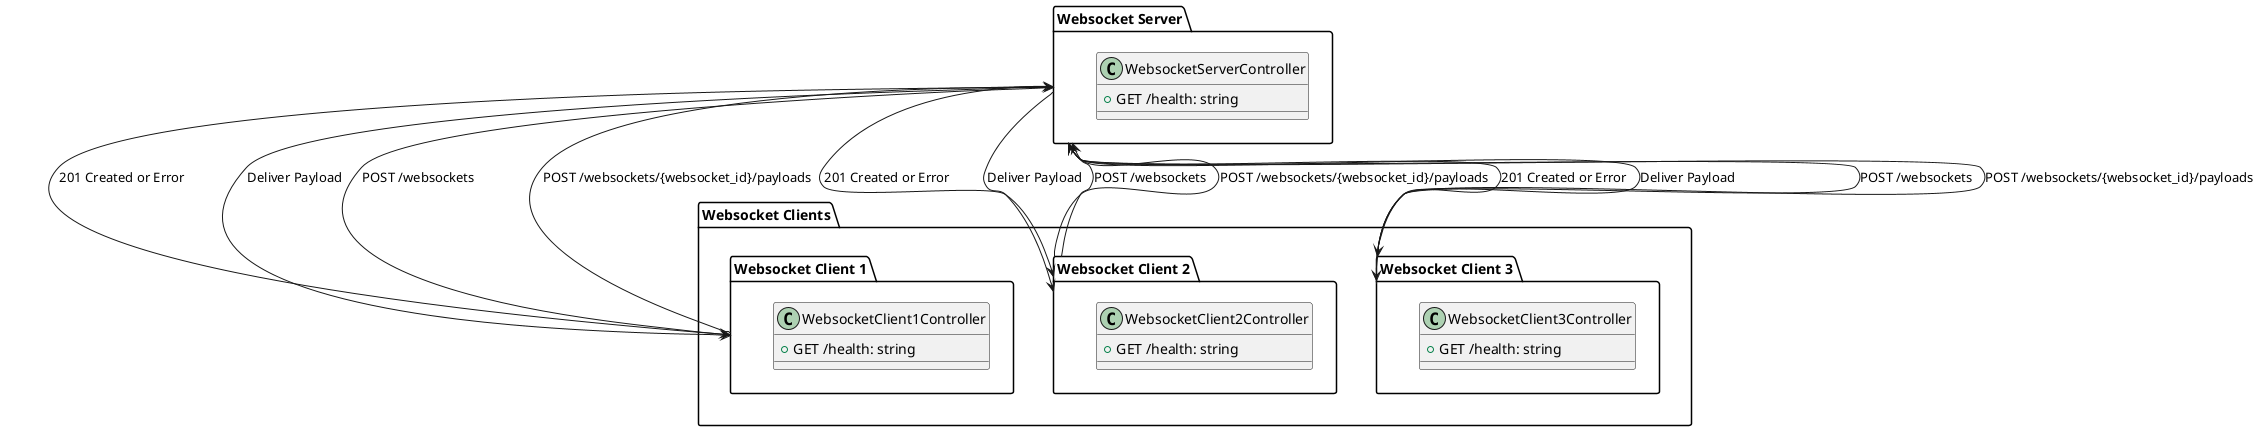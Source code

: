 ' @startuml

' !define class class
' !define ARROW --> : HTTP Request
' !define DIAMOND1 diamond
' !define DIAMOND2 diamond

' class User
' class Service
' class WebsocketServer
' class WebsocketClient

' User --> Service : Register Websocket
' Service --> WebsocketServer : POST /websockets
' WebsocketServer --> Service : 201 Created or Error
' Service --> WebsocketServer : POST /websockets/{websocket_id}/payloads
' WebsocketServer --> Service : Deliver Payload
' User --> Service : Disconnect Websocket
' Service --> WebsocketServer : DELETE /websockets/{websocket_id}
' WebsocketServer --> Service : 204 No Content or Error

' @enduml


@startuml

package "Websocket Server" as WebsocketServer {
    class WebsocketServerController {
        + GET /health: string
    }

    ' class WebsocketServerService {
    '     + checkHealth(): Promise<string>
    ' }

    ' class WebsocketServerRepository {
    '     + checkHealth(): Promise<string>
    ' }

    ' class MessageDTO {
    '     + uuid: string
    '     + type: string
    '     + payload: string
    ' }

    ' WebsocketServerController --> WebsocketServerService : Register Websocket
    ' WebsocketServerService --> WebsocketServerRepository : Register Websocket
    ' WebsocketServerRepository --> WebsocketServerService : 201 Created or Error
    ' WebsocketServerService --> WebsocketServerController : 201 Created or Error

    ' WebsocketServerController --> WebsocketServerService : Deliver Payload
    ' WebsocketServerService --> WebsocketServerRepository : Deliver Payload
    ' WebsocketServerRepository --> WebsocketServerService : 200 OK or Error
    ' WebsocketServerService --> WebsocketServerController : 200 OK or Error

    ' WebsocketServerController --> WebsocketServerService : Disconnect Websocket
    ' WebsocketServerService --> WebsocketServerRepository : Disconnect Websocket
    ' WebsocketServerRepository --> WebsocketServerService : 204 No Content or Error
    ' WebsocketServerService --> WebsocketServerController : 204 No Content or Error
}

package "Websocket Clients" as WebsocketClients {
    package "Websocket Client 1" as WebsocketClient1 {
        class WebsocketClient1Controller {
            + GET /health: string
        }

        ' class WebsocketClient1Service {
        '     + checkHealth(): Promise<string>
        ' }

        ' class WebsocketClient1Repository {
        '     + checkHealth(): Promise<string>
        ' }

        ' WebsocketClient1Controller --> WebsocketClient1Service : Register Websocket
        ' WebsocketClient1Service --> WebsocketClient1Repository : Register Websocket
        ' WebsocketClient1Repository --> WebsocketClient1Service : 201 Created or Error
        ' WebsocketClient1Service --> WebsocketClient1Controller : 201 Created or Error

        ' WebsocketClient1Controller --> WebsocketClient1Service : Send Payload
        ' WebsocketClient1Service --> WebsocketClient1Repository : Send Payload
        ' WebsocketClient1Repository --> WebsocketClient1Service : 200 OK or Error
        ' WebsocketClient1Service --> WebsocketClient1Controller : 200 OK or Error

        ' WebsocketClient1Controller --> WebsocketClient1Service : Receive Payload
        ' WebsocketClient1Service --> WebsocketClient1Repository : Receive Payload
        ' WebsocketClient1Repository --> WebsocketClient1Service : 200 OK or Error
        ' WebsocketClient1Service --> WebsocketClient1Controller : 200 OK or Error

        ' WebsocketClient1Controller --> WebsocketClient1Service : Disconnect Websocket
        ' WebsocketClient1Service --> WebsocketClient1Repository : Disconnect Websocket
        ' WebsocketClient1Repository --> WebsocketClient1Service : 204 No Content or Error
        ' WebsocketClient1Service --> WebsocketClient1Controller : 204 No Content or Error
    }

    package "Websocket Client 2" as WebsocketClient2 {
        class WebsocketClient2Controller {
            + GET /health: string
        }

        ' class WebsocketClient2Service {
        '     + checkHealth(): Promise<string>
        ' }

        ' class WebsocketClient2Repository {
        '     + checkHealth(): Promise<string>
        ' }

        ' WebsocketClient1Controller --> WebsocketClient1Service : Register Websocket
        ' WebsocketClient1Service --> WebsocketClient1Repository : Register Websocket
        ' WebsocketClient1Repository --> WebsocketClient1Service : 201 Created or Error
        ' WebsocketClient1Service --> WebsocketClient1Controller : 201 Created or Error

        ' WebsocketClient1Controller --> WebsocketClient1Service : Send Payload
        ' WebsocketClient1Service --> WebsocketClient1Repository : Send Payload
        ' WebsocketClient1Repository --> WebsocketClient1Service : 200 OK or Error
        ' WebsocketClient1Service --> WebsocketClient1Controller : 200 OK or Error

        ' WebsocketClient1Controller --> WebsocketClient1Service : Receive Payload
        ' WebsocketClient1Service --> WebsocketClient1Repository : Receive Payload
        ' WebsocketClient1Repository --> WebsocketClient1Service : 200 OK or Error
        ' WebsocketClient1Service --> WebsocketClient1Controller : 200 OK or Error

        ' WebsocketClient1Controller --> WebsocketClient1Service : Disconnect Websocket
        ' WebsocketClient1Service --> WebsocketClient1Repository : Disconnect Websocket
        ' WebsocketClient1Repository --> WebsocketClient1Service : 204 No Content or Error
        ' WebsocketClient1Service --> WebsocketClient1Controller : 204 No Content or Error
    }

    package "Websocket Client 3" as WebsocketClient3 {
        class WebsocketClient3Controller {
            + GET /health: string
        }

        ' class WebsocketClient3Service {
        '     + checkHealth(): Promise<string>
        ' }

        ' class WebsocketClient3Repository {
        '     + checkHealth(): Promise<string>
        ' }

        ' WebsocketClient1Controller --> WebsocketClient1Service : Register Websocket
        ' WebsocketClient1Service --> WebsocketClient1Repository : Register Websocket
        ' WebsocketClient1Repository --> WebsocketClient1Service : 201 Created or Error
        ' WebsocketClient1Service --> WebsocketClient1Controller : 201 Created or Error

        ' WebsocketClient1Controller --> WebsocketClient1Service : Send Payload
        ' WebsocketClient1Service --> WebsocketClient1Repository : Send Payload
        ' WebsocketClient1Repository --> WebsocketClient1Service : 200 OK or Error
        ' WebsocketClient1Service --> WebsocketClient1Controller : 200 OK or Error

        ' WebsocketClient1Controller --> WebsocketClient1Service : Receive Payload
        ' WebsocketClient1Service --> WebsocketClient1Repository : Receive Payload
        ' WebsocketClient1Repository --> WebsocketClient1Service : 200 OK or Error
        ' WebsocketClient1Service --> WebsocketClient1Controller : 200 OK or Error

        ' WebsocketClient1Controller --> WebsocketClient1Service : Disconnect Websocket
        ' WebsocketClient1Service --> WebsocketClient1Repository : Disconnect Websocket
        ' WebsocketClient1Repository --> WebsocketClient1Service : 204 No Content or Error
        ' WebsocketClient1Service --> WebsocketClient1Controller : 204 No Content or Error
    }
}

' package "Security" {
'     class Authentication {
'         + authenticateRequest(request: HttpRequest): boolean
'     }
'     class Authorization {
'         + authorizeRequest(request: HttpRequest): boolean
'     }
'     class SecretKeyValidation {
'         + validateSecretKey(payload: WebsocketPayload, secretKey: string): boolean
'     }

'     ' Authorization --> Authentication : authenticateRequest()
'     ' SecretKeyValidation --> Authorization : authorizeRequest()
'     ' SecretKeyValidation --> WebsocketServer : validateSecretKey()
' }

' package "Monitoring & Logging" {
'     class MonitoringService {
'         + trackWebsocketPerformance(websocketId: ID): PerformanceMetrics
'     }
'     class LoggingService {
'         + logWebsocketEvent(eventData: WebsocketEvent): void
'     }

'     ' MonitoringService --> WebsocketServer : trackWebsocketPerformance()
'     ' LoggingService --> WebsocketServer : logWebsocketEvent()
' }

' package "Event Tracking" {
'     class EventTrackingService {
'         + trackEvent(eventData: WebsocketEvent): EventStatus
'     }

'     ' EventTrackingService --> WebsocketServer : trackEvent()
' }

WebsocketClient1 --> WebsocketServer : POST /websockets
WebsocketClient2 --> WebsocketServer : POST /websockets
WebsocketClient3 --> WebsocketServer : POST /websockets

WebsocketServer --> WebsocketClient1 : 201 Created or Error
WebsocketServer --> WebsocketClient2 : 201 Created or Error
WebsocketServer --> WebsocketClient3 : 201 Created or Error

WebsocketClient1 --> WebsocketServer : POST /websockets/{websocket_id}/payloads
WebsocketClient2 --> WebsocketServer : POST /websockets/{websocket_id}/payloads
WebsocketClient3 --> WebsocketServer : POST /websockets/{websocket_id}/payloads

WebsocketServer --> WebsocketClient1 : Deliver Payload
WebsocketServer --> WebsocketClient2 : Deliver Payload
WebsocketServer --> WebsocketClient3 : Deliver Payload



' Security.Authentication --> Security.Authorization : Authorize Request
' Security.Authorization --> Security.SecretKeyValidation : Validate Secret Key

' MonitoringService --> WebsocketServer : Track Websocket Performance
' LoggingService --> WebsocketServer : Log Websocket Event
' EventTrackingService --> WebsocketServer : Track Event

@enduml
